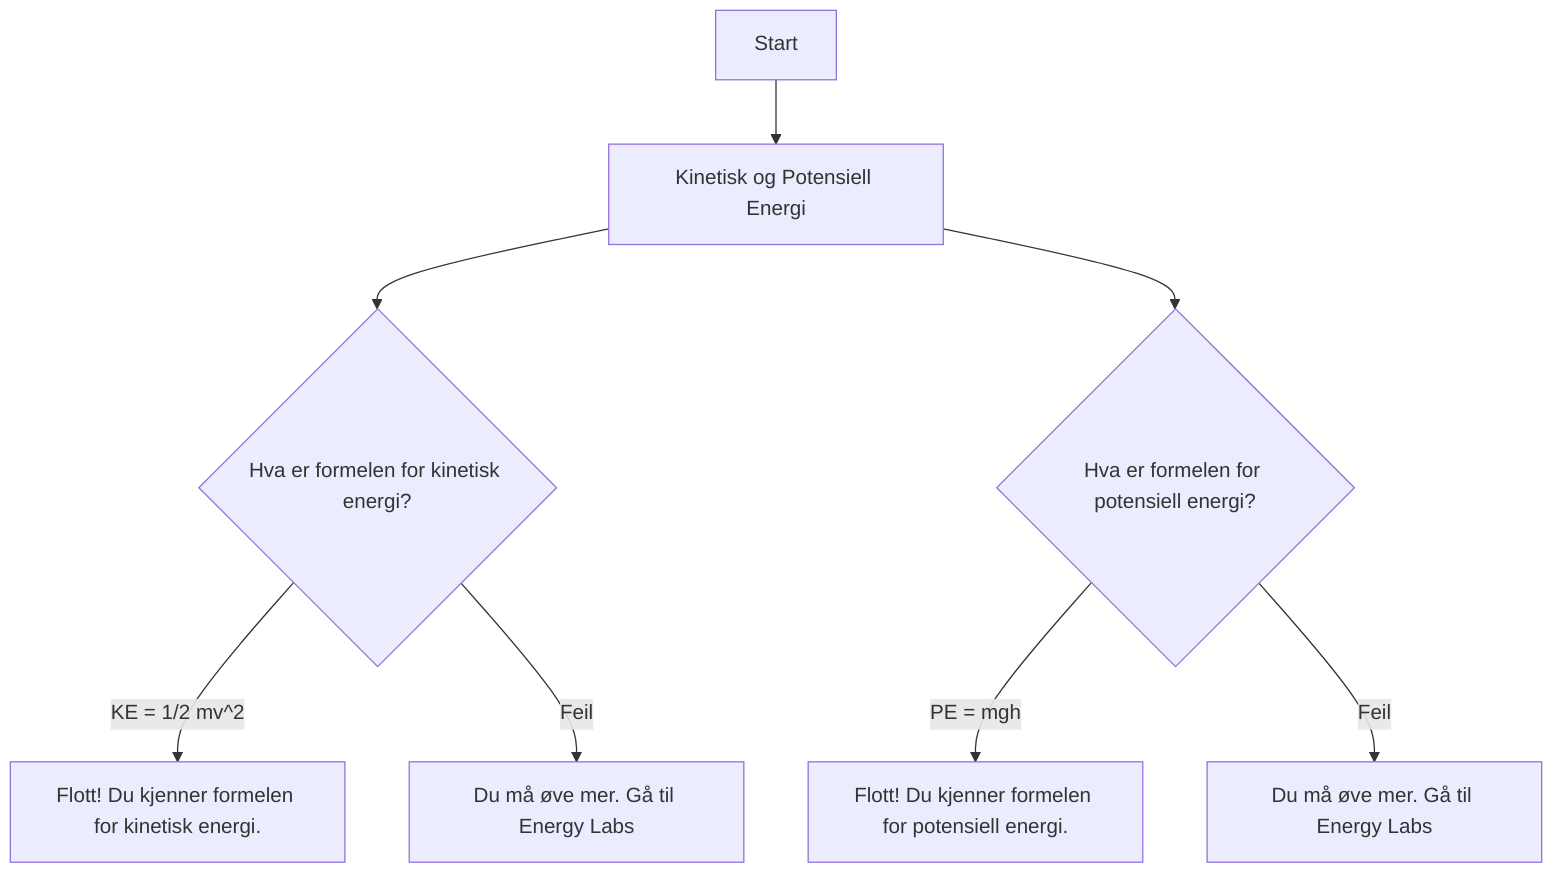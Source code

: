 flowchart TD
    Start --> A[Kinetisk og Potensiell Energi]
    
    A --> B{Hva er formelen for kinetisk energi?}
    B -->|KE = 1/2 mv^2| B1[Flott! Du kjenner formelen for kinetisk energi.]
    B -->|Feil| B2[Du må øve mer. Gå til Energy Labs]
    
    A --> C{Hva er formelen for potensiell energi?}
    C -->|PE = mgh| C1[Flott! Du kjenner formelen for potensiell energi.]
    C -->|Feil| C2[Du må øve mer. Gå til Energy Labs]